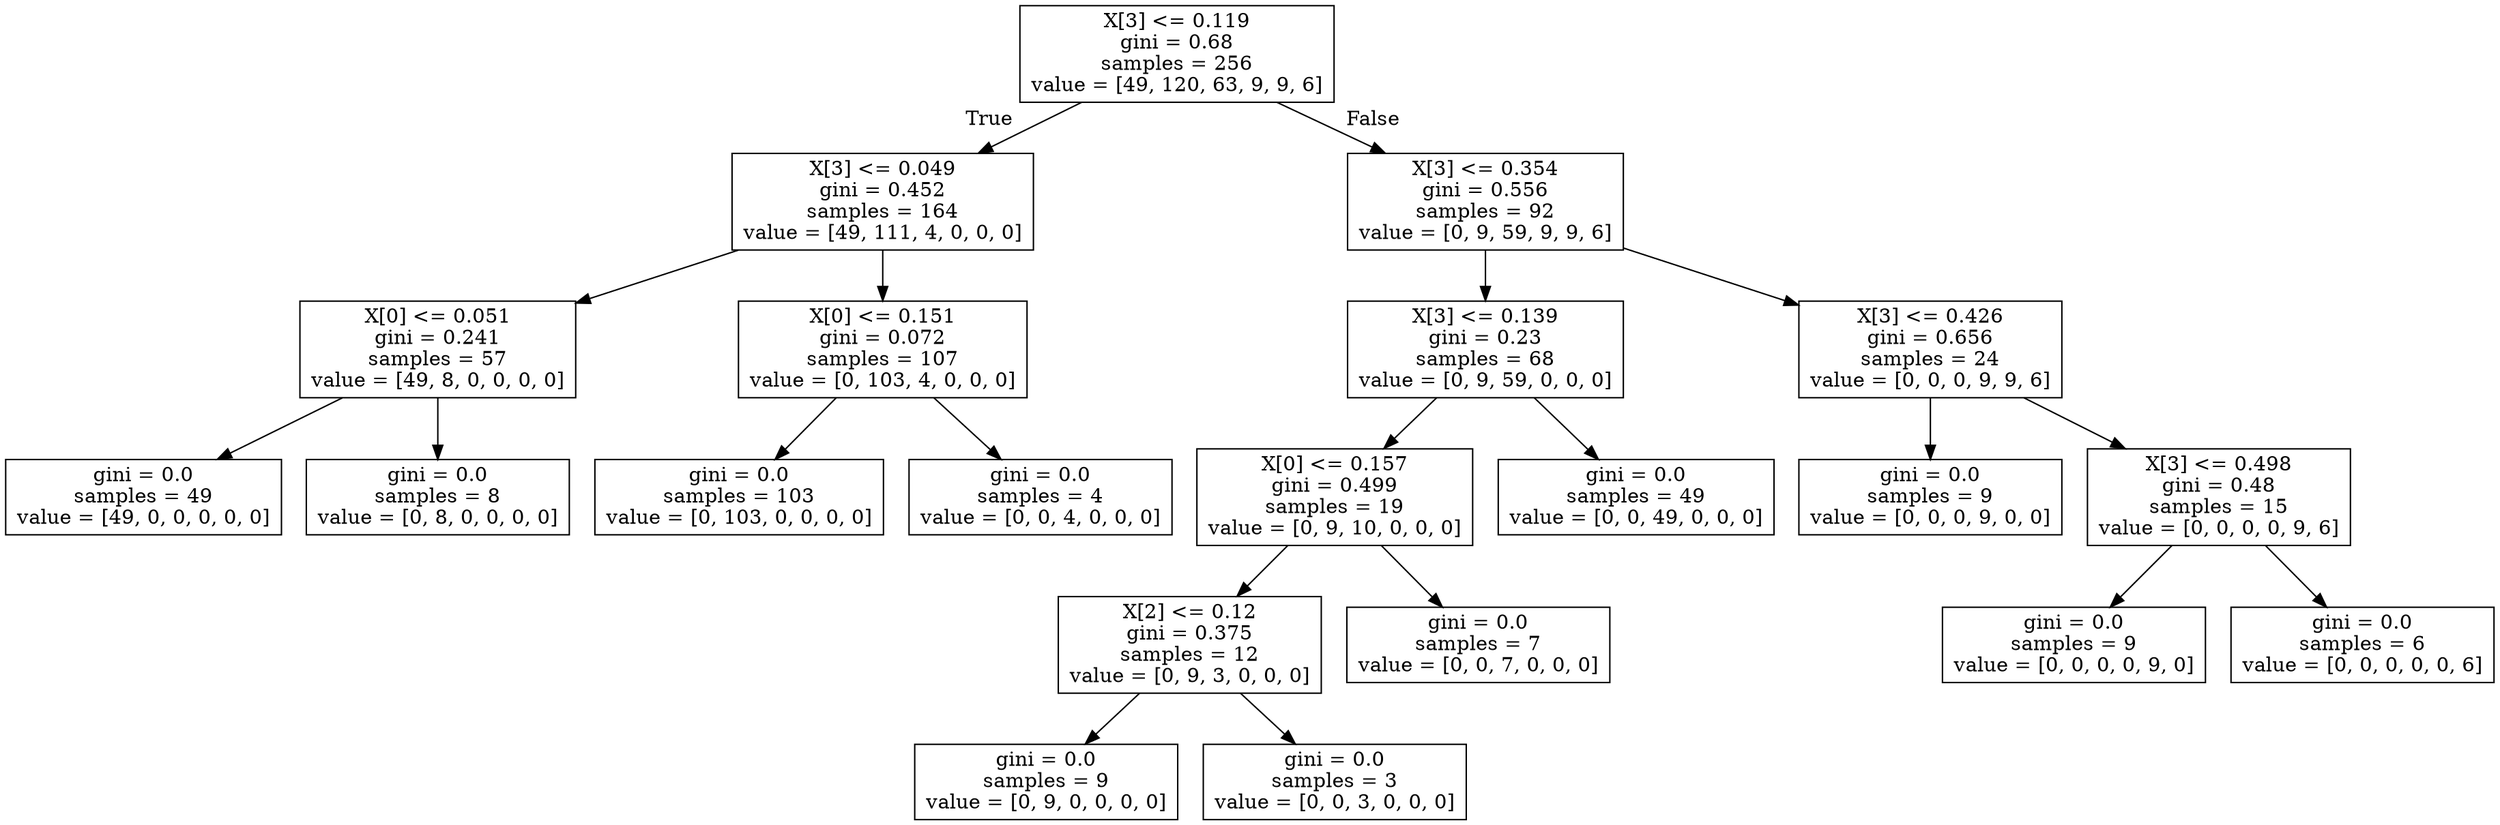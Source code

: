 digraph Tree {
node [shape=box] ;
0 [label="X[3] <= 0.119\ngini = 0.68\nsamples = 256\nvalue = [49, 120, 63, 9, 9, 6]"] ;
1 [label="X[3] <= 0.049\ngini = 0.452\nsamples = 164\nvalue = [49, 111, 4, 0, 0, 0]"] ;
0 -> 1 [labeldistance=2.5, labelangle=45, headlabel="True"] ;
2 [label="X[0] <= 0.051\ngini = 0.241\nsamples = 57\nvalue = [49, 8, 0, 0, 0, 0]"] ;
1 -> 2 ;
3 [label="gini = 0.0\nsamples = 49\nvalue = [49, 0, 0, 0, 0, 0]"] ;
2 -> 3 ;
4 [label="gini = 0.0\nsamples = 8\nvalue = [0, 8, 0, 0, 0, 0]"] ;
2 -> 4 ;
5 [label="X[0] <= 0.151\ngini = 0.072\nsamples = 107\nvalue = [0, 103, 4, 0, 0, 0]"] ;
1 -> 5 ;
6 [label="gini = 0.0\nsamples = 103\nvalue = [0, 103, 0, 0, 0, 0]"] ;
5 -> 6 ;
7 [label="gini = 0.0\nsamples = 4\nvalue = [0, 0, 4, 0, 0, 0]"] ;
5 -> 7 ;
8 [label="X[3] <= 0.354\ngini = 0.556\nsamples = 92\nvalue = [0, 9, 59, 9, 9, 6]"] ;
0 -> 8 [labeldistance=2.5, labelangle=-45, headlabel="False"] ;
9 [label="X[3] <= 0.139\ngini = 0.23\nsamples = 68\nvalue = [0, 9, 59, 0, 0, 0]"] ;
8 -> 9 ;
10 [label="X[0] <= 0.157\ngini = 0.499\nsamples = 19\nvalue = [0, 9, 10, 0, 0, 0]"] ;
9 -> 10 ;
11 [label="X[2] <= 0.12\ngini = 0.375\nsamples = 12\nvalue = [0, 9, 3, 0, 0, 0]"] ;
10 -> 11 ;
12 [label="gini = 0.0\nsamples = 9\nvalue = [0, 9, 0, 0, 0, 0]"] ;
11 -> 12 ;
13 [label="gini = 0.0\nsamples = 3\nvalue = [0, 0, 3, 0, 0, 0]"] ;
11 -> 13 ;
14 [label="gini = 0.0\nsamples = 7\nvalue = [0, 0, 7, 0, 0, 0]"] ;
10 -> 14 ;
15 [label="gini = 0.0\nsamples = 49\nvalue = [0, 0, 49, 0, 0, 0]"] ;
9 -> 15 ;
16 [label="X[3] <= 0.426\ngini = 0.656\nsamples = 24\nvalue = [0, 0, 0, 9, 9, 6]"] ;
8 -> 16 ;
17 [label="gini = 0.0\nsamples = 9\nvalue = [0, 0, 0, 9, 0, 0]"] ;
16 -> 17 ;
18 [label="X[3] <= 0.498\ngini = 0.48\nsamples = 15\nvalue = [0, 0, 0, 0, 9, 6]"] ;
16 -> 18 ;
19 [label="gini = 0.0\nsamples = 9\nvalue = [0, 0, 0, 0, 9, 0]"] ;
18 -> 19 ;
20 [label="gini = 0.0\nsamples = 6\nvalue = [0, 0, 0, 0, 0, 6]"] ;
18 -> 20 ;
}